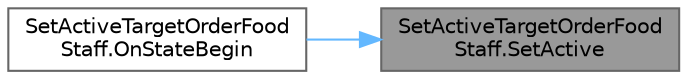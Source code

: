 digraph "SetActiveTargetOrderFoodStaff.SetActive"
{
 // LATEX_PDF_SIZE
  bgcolor="transparent";
  edge [fontname=Helvetica,fontsize=10,labelfontname=Helvetica,labelfontsize=10];
  node [fontname=Helvetica,fontsize=10,shape=box,height=0.2,width=0.4];
  rankdir="RL";
  Node1 [id="Node000001",label="SetActiveTargetOrderFood\lStaff.SetActive",height=0.2,width=0.4,color="gray40", fillcolor="grey60", style="filled", fontcolor="black",tooltip=" "];
  Node1 -> Node2 [id="edge1_Node000001_Node000002",dir="back",color="steelblue1",style="solid",tooltip=" "];
  Node2 [id="Node000002",label="SetActiveTargetOrderFood\lStaff.OnStateBegin",height=0.2,width=0.4,color="grey40", fillcolor="white", style="filled",URL="$class_set_active_target_order_food_staff.html#ad7239206f1ff5436df19392d4db33752",tooltip=" "];
}
